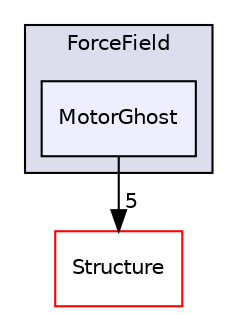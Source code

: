 digraph "src/Mechanics/ForceField/MotorGhost" {
  compound=true
  node [ fontsize="10", fontname="Helvetica"];
  edge [ labelfontsize="10", labelfontname="Helvetica"];
  subgraph clusterdir_9a4c1534bd494106f026bdbe76d3e12c {
    graph [ bgcolor="#ddddee", pencolor="black", label="ForceField" fontname="Helvetica", fontsize="10", URL="dir_9a4c1534bd494106f026bdbe76d3e12c.html"]
  dir_c9879a2310669418a865551afb895331 [shape=box, label="MotorGhost", style="filled", fillcolor="#eeeeff", pencolor="black", URL="dir_c9879a2310669418a865551afb895331.html"];
  }
  dir_1e943b2a5906122ddf396bc604857988 [shape=box label="Structure" fillcolor="white" style="filled" color="red" URL="dir_1e943b2a5906122ddf396bc604857988.html"];
  dir_c9879a2310669418a865551afb895331->dir_1e943b2a5906122ddf396bc604857988 [headlabel="5", labeldistance=1.5 headhref="dir_000009_000012.html"];
}
